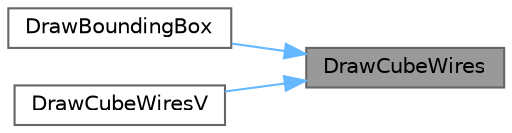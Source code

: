 digraph "DrawCubeWires"
{
 // LATEX_PDF_SIZE
  bgcolor="transparent";
  edge [fontname=Helvetica,fontsize=10,labelfontname=Helvetica,labelfontsize=10];
  node [fontname=Helvetica,fontsize=10,shape=box,height=0.2,width=0.4];
  rankdir="RL";
  Node1 [id="Node000001",label="DrawCubeWires",height=0.2,width=0.4,color="gray40", fillcolor="grey60", style="filled", fontcolor="black",tooltip=" "];
  Node1 -> Node2 [id="edge5_Node000001_Node000002",dir="back",color="steelblue1",style="solid",tooltip=" "];
  Node2 [id="Node000002",label="DrawBoundingBox",height=0.2,width=0.4,color="grey40", fillcolor="white", style="filled",URL="$_classes_2lib_2rmodels_8c.html#aa2f62f2a90dd23748027d14a890c034f",tooltip=" "];
  Node1 -> Node3 [id="edge6_Node000001_Node000003",dir="back",color="steelblue1",style="solid",tooltip=" "];
  Node3 [id="Node000003",label="DrawCubeWiresV",height=0.2,width=0.4,color="grey40", fillcolor="white", style="filled",URL="$_classes_2lib_2rmodels_8c.html#a91c9984b1f878631d1f7964d886f53a8",tooltip=" "];
}
